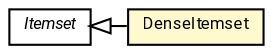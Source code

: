 #!/usr/local/bin/dot
#
# Class diagram 
# Generated by UMLGraph version R5_7_2-60-g0e99a6 (http://www.spinellis.gr/umlgraph/)
#

digraph G {
	graph [fontnames="svg"]
	edge [fontname="Roboto",fontsize=7,labelfontname="Roboto",labelfontsize=7,color="black"];
	node [fontname="Roboto",fontcolor="black",fontsize=8,shape=plaintext,margin=0,width=0,height=0];
	nodesep=0.15;
	ranksep=0.25;
	rankdir=LR;
	// de.lmu.ifi.dbs.elki.algorithm.itemsetmining.Itemset
	c3253754 [label=<<table title="de.lmu.ifi.dbs.elki.algorithm.itemsetmining.Itemset" border="0" cellborder="1" cellspacing="0" cellpadding="2" href="Itemset.html" target="_parent">
		<tr><td><table border="0" cellspacing="0" cellpadding="1">
		<tr><td align="center" balign="center"> <font face="Roboto"><i>Itemset</i></font> </td></tr>
		</table></td></tr>
		</table>>, URL="Itemset.html"];
	// de.lmu.ifi.dbs.elki.algorithm.itemsetmining.DenseItemset
	c3253756 [label=<<table title="de.lmu.ifi.dbs.elki.algorithm.itemsetmining.DenseItemset" border="0" cellborder="1" cellspacing="0" cellpadding="2" bgcolor="lemonChiffon" href="DenseItemset.html" target="_parent">
		<tr><td><table border="0" cellspacing="0" cellpadding="1">
		<tr><td align="center" balign="center"> <font face="Roboto">DenseItemset</font> </td></tr>
		</table></td></tr>
		</table>>, URL="DenseItemset.html"];
	// de.lmu.ifi.dbs.elki.algorithm.itemsetmining.DenseItemset extends de.lmu.ifi.dbs.elki.algorithm.itemsetmining.Itemset
	c3253754 -> c3253756 [arrowtail=empty,dir=back,weight=10];
}

